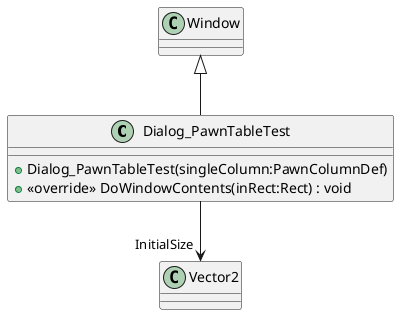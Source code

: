 @startuml
class Dialog_PawnTableTest {
    + Dialog_PawnTableTest(singleColumn:PawnColumnDef)
    + <<override>> DoWindowContents(inRect:Rect) : void
}
Window <|-- Dialog_PawnTableTest
Dialog_PawnTableTest --> "InitialSize" Vector2
@enduml

